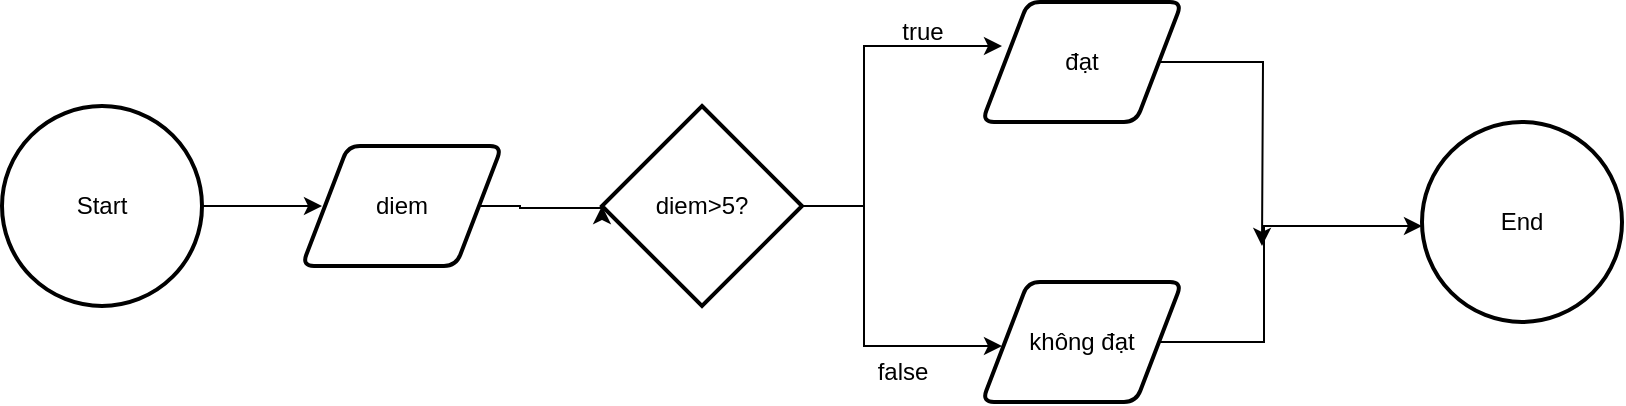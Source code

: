 <mxfile version="25.0.3">
  <diagram name="Page-1" id="zK9WIvIZ8o2y9mxxpjW5">
    <mxGraphModel dx="1042" dy="565" grid="1" gridSize="10" guides="1" tooltips="1" connect="1" arrows="1" fold="1" page="1" pageScale="1" pageWidth="850" pageHeight="1100" math="0" shadow="0">
      <root>
        <mxCell id="0" />
        <mxCell id="1" parent="0" />
        <mxCell id="9cNq_0szdmMm7DKzRb5z-2" style="edgeStyle=orthogonalEdgeStyle;rounded=0;orthogonalLoop=1;jettySize=auto;html=1;" edge="1" parent="1" source="9cNq_0szdmMm7DKzRb5z-1">
          <mxGeometry relative="1" as="geometry">
            <mxPoint x="530" y="290" as="targetPoint" />
          </mxGeometry>
        </mxCell>
        <mxCell id="9cNq_0szdmMm7DKzRb5z-1" value="Start" style="strokeWidth=2;html=1;shape=mxgraph.flowchart.start_2;whiteSpace=wrap;" vertex="1" parent="1">
          <mxGeometry x="370" y="240" width="100" height="100" as="geometry" />
        </mxCell>
        <mxCell id="9cNq_0szdmMm7DKzRb5z-4" style="edgeStyle=orthogonalEdgeStyle;rounded=0;orthogonalLoop=1;jettySize=auto;html=1;" edge="1" parent="1" source="9cNq_0szdmMm7DKzRb5z-3">
          <mxGeometry relative="1" as="geometry">
            <mxPoint x="670" y="290" as="targetPoint" />
            <Array as="points">
              <mxPoint x="629" y="290" />
              <mxPoint x="629" y="291" />
            </Array>
          </mxGeometry>
        </mxCell>
        <mxCell id="9cNq_0szdmMm7DKzRb5z-3" value="diem" style="shape=parallelogram;html=1;strokeWidth=2;perimeter=parallelogramPerimeter;whiteSpace=wrap;rounded=1;arcSize=12;size=0.23;" vertex="1" parent="1">
          <mxGeometry x="520" y="260" width="100" height="60" as="geometry" />
        </mxCell>
        <mxCell id="9cNq_0szdmMm7DKzRb5z-7" style="edgeStyle=orthogonalEdgeStyle;rounded=0;orthogonalLoop=1;jettySize=auto;html=1;" edge="1" parent="1" source="9cNq_0szdmMm7DKzRb5z-5">
          <mxGeometry relative="1" as="geometry">
            <mxPoint x="870" y="210" as="targetPoint" />
            <Array as="points">
              <mxPoint x="801" y="290" />
            </Array>
          </mxGeometry>
        </mxCell>
        <mxCell id="9cNq_0szdmMm7DKzRb5z-8" style="edgeStyle=orthogonalEdgeStyle;rounded=0;orthogonalLoop=1;jettySize=auto;html=1;" edge="1" parent="1" source="9cNq_0szdmMm7DKzRb5z-5">
          <mxGeometry relative="1" as="geometry">
            <mxPoint x="870" y="360" as="targetPoint" />
            <Array as="points">
              <mxPoint x="801" y="290" />
            </Array>
          </mxGeometry>
        </mxCell>
        <mxCell id="9cNq_0szdmMm7DKzRb5z-5" value="diem&amp;gt;5?" style="strokeWidth=2;html=1;shape=mxgraph.flowchart.decision;whiteSpace=wrap;" vertex="1" parent="1">
          <mxGeometry x="670" y="240" width="100" height="100" as="geometry" />
        </mxCell>
        <mxCell id="9cNq_0szdmMm7DKzRb5z-9" value="true" style="text;html=1;align=center;verticalAlign=middle;resizable=0;points=[];autosize=1;strokeColor=none;fillColor=none;" vertex="1" parent="1">
          <mxGeometry x="810" y="188" width="40" height="30" as="geometry" />
        </mxCell>
        <mxCell id="9cNq_0szdmMm7DKzRb5z-10" value="false" style="text;html=1;align=center;verticalAlign=middle;resizable=0;points=[];autosize=1;strokeColor=none;fillColor=none;" vertex="1" parent="1">
          <mxGeometry x="795" y="358" width="50" height="30" as="geometry" />
        </mxCell>
        <mxCell id="9cNq_0szdmMm7DKzRb5z-15" style="edgeStyle=orthogonalEdgeStyle;rounded=0;orthogonalLoop=1;jettySize=auto;html=1;" edge="1" parent="1" source="9cNq_0szdmMm7DKzRb5z-12">
          <mxGeometry relative="1" as="geometry">
            <mxPoint x="1000" y="310" as="targetPoint" />
          </mxGeometry>
        </mxCell>
        <mxCell id="9cNq_0szdmMm7DKzRb5z-12" value="đạt" style="shape=parallelogram;html=1;strokeWidth=2;perimeter=parallelogramPerimeter;whiteSpace=wrap;rounded=1;arcSize=12;size=0.23;" vertex="1" parent="1">
          <mxGeometry x="860" y="188" width="100" height="60" as="geometry" />
        </mxCell>
        <mxCell id="9cNq_0szdmMm7DKzRb5z-16" style="edgeStyle=orthogonalEdgeStyle;rounded=0;orthogonalLoop=1;jettySize=auto;html=1;" edge="1" parent="1" source="9cNq_0szdmMm7DKzRb5z-14">
          <mxGeometry relative="1" as="geometry">
            <mxPoint x="1080" y="300" as="targetPoint" />
            <Array as="points">
              <mxPoint x="1001" y="358" />
            </Array>
          </mxGeometry>
        </mxCell>
        <mxCell id="9cNq_0szdmMm7DKzRb5z-14" value="không đạt" style="shape=parallelogram;html=1;strokeWidth=2;perimeter=parallelogramPerimeter;whiteSpace=wrap;rounded=1;arcSize=12;size=0.23;" vertex="1" parent="1">
          <mxGeometry x="860" y="328" width="100" height="60" as="geometry" />
        </mxCell>
        <mxCell id="9cNq_0szdmMm7DKzRb5z-17" value="End" style="strokeWidth=2;html=1;shape=mxgraph.flowchart.start_2;whiteSpace=wrap;" vertex="1" parent="1">
          <mxGeometry x="1080" y="248" width="100" height="100" as="geometry" />
        </mxCell>
      </root>
    </mxGraphModel>
  </diagram>
</mxfile>
